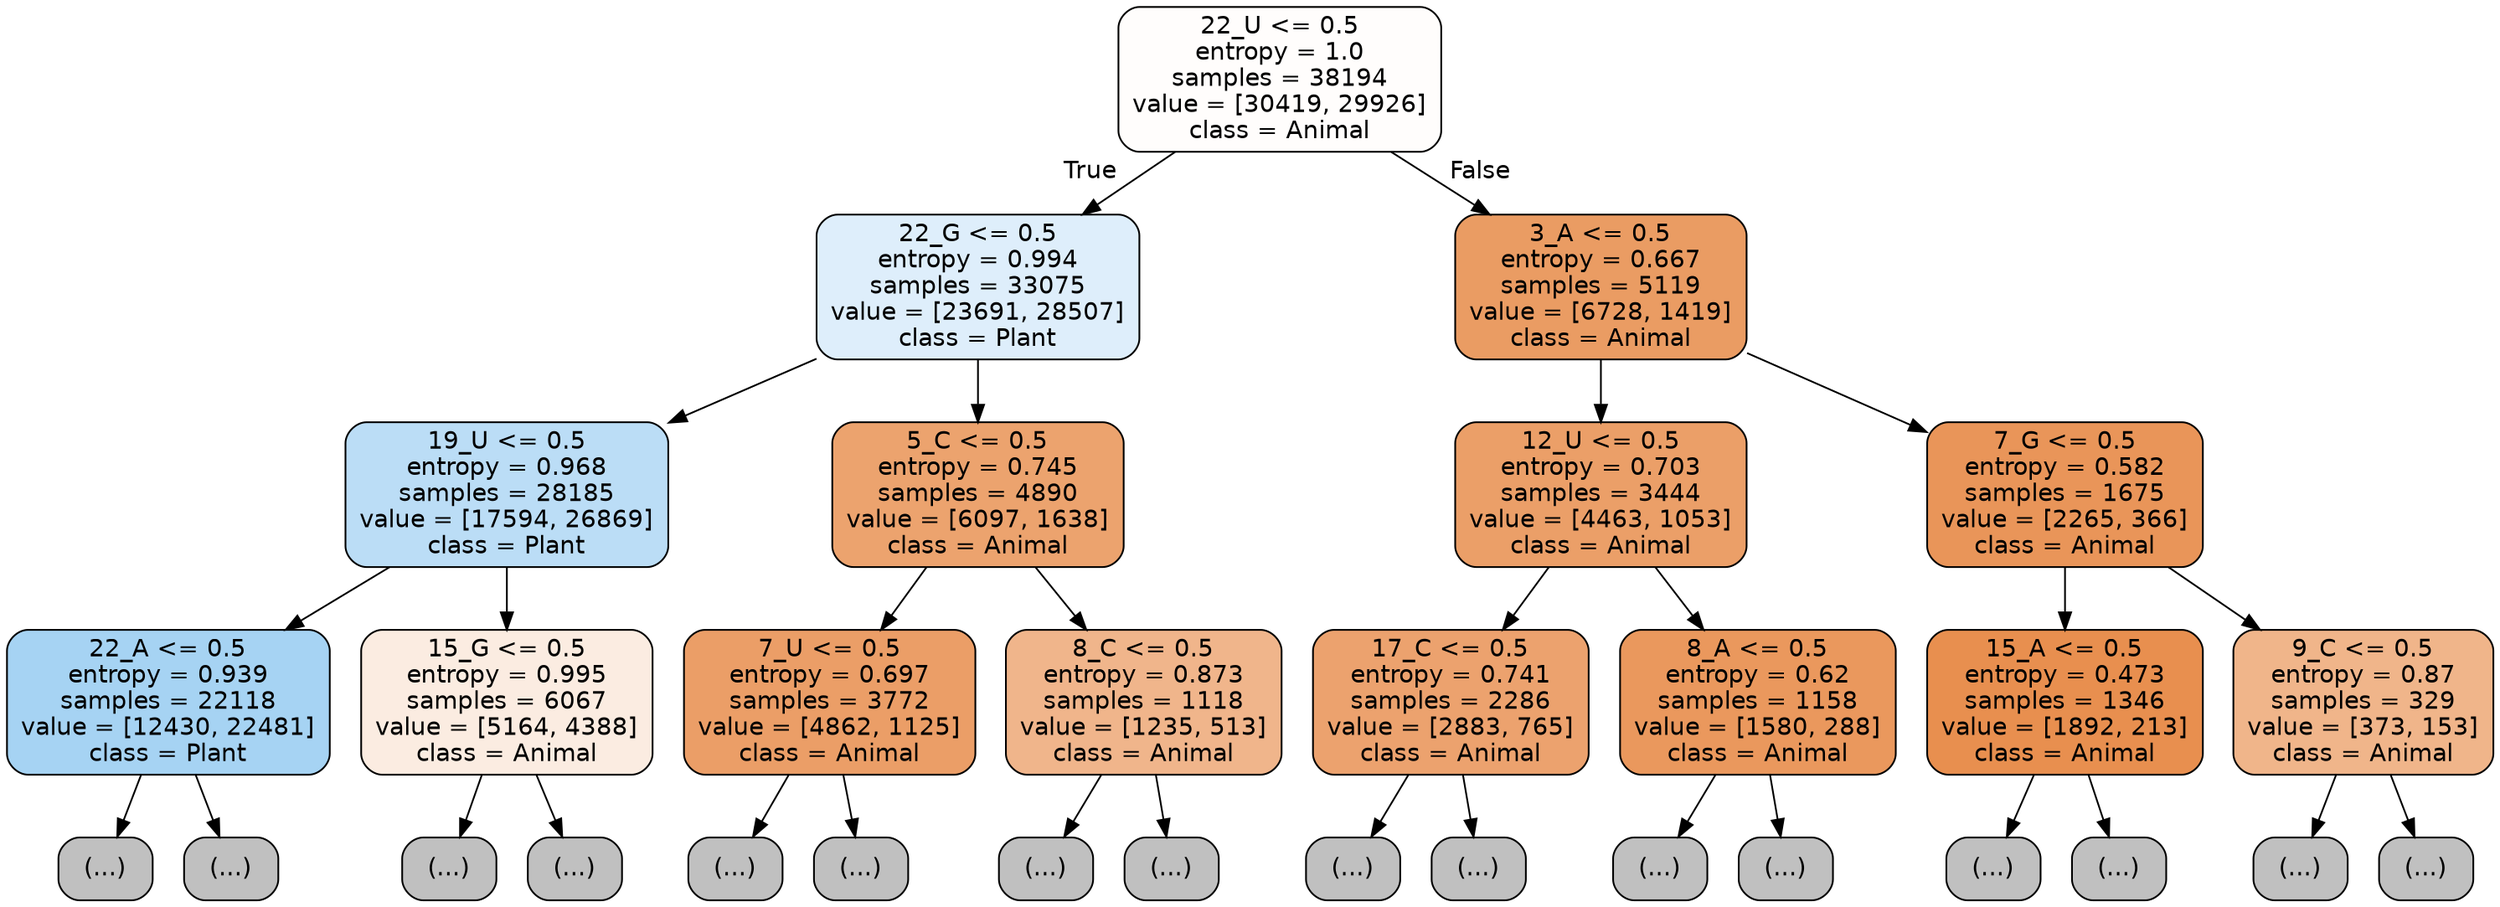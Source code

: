 digraph Tree {
node [shape=box, style="filled, rounded", color="black", fontname="helvetica"] ;
edge [fontname="helvetica"] ;
0 [label="22_U <= 0.5\nentropy = 1.0\nsamples = 38194\nvalue = [30419, 29926]\nclass = Animal", fillcolor="#fffdfc"] ;
1 [label="22_G <= 0.5\nentropy = 0.994\nsamples = 33075\nvalue = [23691, 28507]\nclass = Plant", fillcolor="#deeefb"] ;
0 -> 1 [labeldistance=2.5, labelangle=45, headlabel="True"] ;
2 [label="19_U <= 0.5\nentropy = 0.968\nsamples = 28185\nvalue = [17594, 26869]\nclass = Plant", fillcolor="#bbddf6"] ;
1 -> 2 ;
3 [label="22_A <= 0.5\nentropy = 0.939\nsamples = 22118\nvalue = [12430, 22481]\nclass = Plant", fillcolor="#a6d3f3"] ;
2 -> 3 ;
4 [label="(...)", fillcolor="#C0C0C0"] ;
3 -> 4 ;
7773 [label="(...)", fillcolor="#C0C0C0"] ;
3 -> 7773 ;
9306 [label="15_G <= 0.5\nentropy = 0.995\nsamples = 6067\nvalue = [5164, 4388]\nclass = Animal", fillcolor="#fbece1"] ;
2 -> 9306 ;
9307 [label="(...)", fillcolor="#C0C0C0"] ;
9306 -> 9307 ;
11658 [label="(...)", fillcolor="#C0C0C0"] ;
9306 -> 11658 ;
12581 [label="5_C <= 0.5\nentropy = 0.745\nsamples = 4890\nvalue = [6097, 1638]\nclass = Animal", fillcolor="#eca36e"] ;
1 -> 12581 ;
12582 [label="7_U <= 0.5\nentropy = 0.697\nsamples = 3772\nvalue = [4862, 1125]\nclass = Animal", fillcolor="#eb9e67"] ;
12581 -> 12582 ;
12583 [label="(...)", fillcolor="#C0C0C0"] ;
12582 -> 12583 ;
13590 [label="(...)", fillcolor="#C0C0C0"] ;
12582 -> 13590 ;
14025 [label="8_C <= 0.5\nentropy = 0.873\nsamples = 1118\nvalue = [1235, 513]\nclass = Animal", fillcolor="#f0b58b"] ;
12581 -> 14025 ;
14026 [label="(...)", fillcolor="#C0C0C0"] ;
14025 -> 14026 ;
14393 [label="(...)", fillcolor="#C0C0C0"] ;
14025 -> 14393 ;
14482 [label="3_A <= 0.5\nentropy = 0.667\nsamples = 5119\nvalue = [6728, 1419]\nclass = Animal", fillcolor="#ea9c63"] ;
0 -> 14482 [labeldistance=2.5, labelangle=-45, headlabel="False"] ;
14483 [label="12_U <= 0.5\nentropy = 0.703\nsamples = 3444\nvalue = [4463, 1053]\nclass = Animal", fillcolor="#eb9f68"] ;
14482 -> 14483 ;
14484 [label="17_C <= 0.5\nentropy = 0.741\nsamples = 2286\nvalue = [2883, 765]\nclass = Animal", fillcolor="#eca26e"] ;
14483 -> 14484 ;
14485 [label="(...)", fillcolor="#C0C0C0"] ;
14484 -> 14485 ;
15350 [label="(...)", fillcolor="#C0C0C0"] ;
14484 -> 15350 ;
15545 [label="8_A <= 0.5\nentropy = 0.62\nsamples = 1158\nvalue = [1580, 288]\nclass = Animal", fillcolor="#ea985d"] ;
14483 -> 15545 ;
15546 [label="(...)", fillcolor="#C0C0C0"] ;
15545 -> 15546 ;
15847 [label="(...)", fillcolor="#C0C0C0"] ;
15545 -> 15847 ;
15990 [label="7_G <= 0.5\nentropy = 0.582\nsamples = 1675\nvalue = [2265, 366]\nclass = Animal", fillcolor="#e99559"] ;
14482 -> 15990 ;
15991 [label="15_A <= 0.5\nentropy = 0.473\nsamples = 1346\nvalue = [1892, 213]\nclass = Animal", fillcolor="#e88f4f"] ;
15990 -> 15991 ;
15992 [label="(...)", fillcolor="#C0C0C0"] ;
15991 -> 15992 ;
16275 [label="(...)", fillcolor="#C0C0C0"] ;
15991 -> 16275 ;
16352 [label="9_C <= 0.5\nentropy = 0.87\nsamples = 329\nvalue = [373, 153]\nclass = Animal", fillcolor="#f0b58a"] ;
15990 -> 16352 ;
16353 [label="(...)", fillcolor="#C0C0C0"] ;
16352 -> 16353 ;
16446 [label="(...)", fillcolor="#C0C0C0"] ;
16352 -> 16446 ;
}